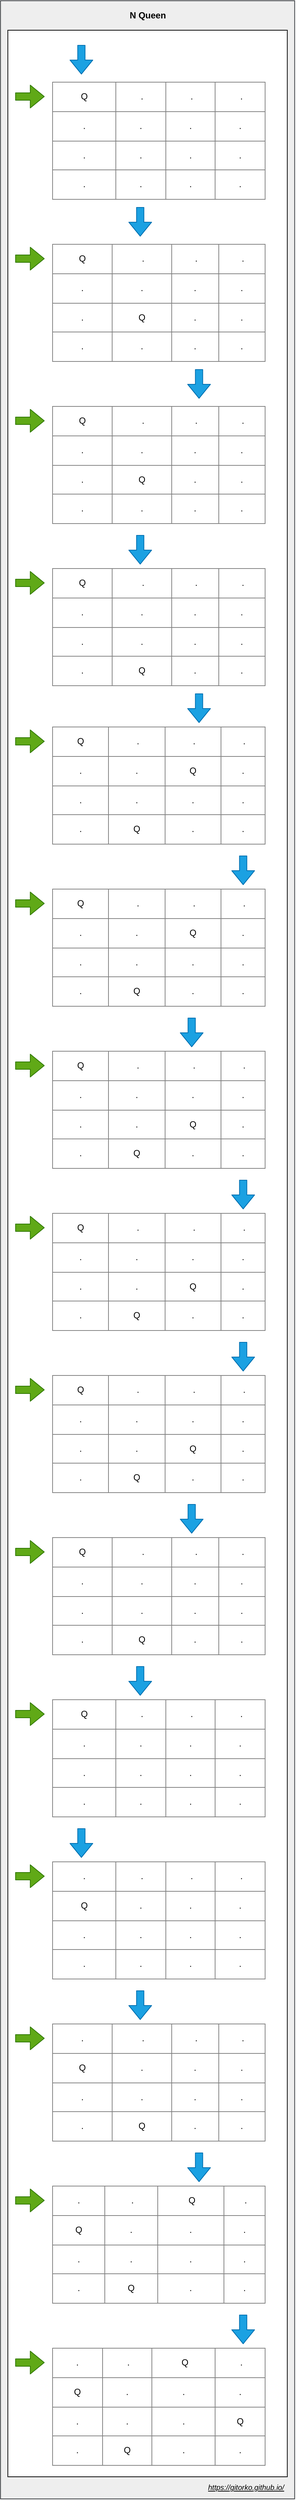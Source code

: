 <mxfile version="12.6.5" type="device"><diagram id="l_gKkpV8gHAn2WTWgXcG" name="Page-1"><mxGraphModel dx="922" dy="1910" grid="1" gridSize="10" guides="1" tooltips="1" connect="1" arrows="1" fold="1" page="1" pageScale="1" pageWidth="500" pageHeight="1200" math="0" shadow="0"><root><mxCell id="0"/><mxCell id="1" parent="0"/><mxCell id="aIuIJr7oGPpKrOF1ZkLb-47" value="" style="rounded=0;whiteSpace=wrap;html=1;fillColor=#eeeeee;strokeColor=#36393d;" vertex="1" parent="1"><mxGeometry x="49.67" y="-40" width="400" height="3390" as="geometry"/></mxCell><mxCell id="aIuIJr7oGPpKrOF1ZkLb-46" value="" style="rounded=0;whiteSpace=wrap;html=1;" vertex="1" parent="1"><mxGeometry x="59.67" width="380" height="3320" as="geometry"/></mxCell><mxCell id="OYWhIVPoLaPDVIx-nMd9-1" value="&lt;table border=&quot;1&quot; width=&quot;100%&quot; style=&quot;width: 100% ; height: 100% ; border-collapse: collapse&quot;&gt;&lt;tbody&gt;&lt;tr&gt;&lt;td align=&quot;center&quot;&gt;Q&lt;/td&gt;&lt;td style=&quot;text-align: center&quot;&gt;&amp;nbsp;.&lt;/td&gt;&lt;td style=&quot;text-align: center&quot;&gt;&amp;nbsp;.&lt;/td&gt;&lt;td style=&quot;text-align: center&quot;&gt;&amp;nbsp;.&lt;/td&gt;&lt;/tr&gt;&lt;tr&gt;&lt;td align=&quot;center&quot;&gt;.&lt;/td&gt;&lt;td style=&quot;text-align: center&quot;&gt;.&lt;/td&gt;&lt;td style=&quot;text-align: center&quot;&gt;.&lt;/td&gt;&lt;td style=&quot;text-align: center&quot;&gt;.&lt;/td&gt;&lt;/tr&gt;&lt;tr&gt;&lt;td style=&quot;text-align: center&quot;&gt;.&lt;/td&gt;&lt;td style=&quot;text-align: center&quot;&gt;.&lt;/td&gt;&lt;td style=&quot;text-align: center&quot;&gt;.&lt;/td&gt;&lt;td style=&quot;text-align: center&quot;&gt;.&lt;/td&gt;&lt;/tr&gt;&lt;tr&gt;&lt;td style=&quot;text-align: center&quot;&gt;.&lt;/td&gt;&lt;td style=&quot;text-align: center&quot;&gt;.&lt;/td&gt;&lt;td style=&quot;text-align: center&quot;&gt;.&lt;/td&gt;&lt;td style=&quot;text-align: center&quot;&gt;.&lt;/td&gt;&lt;/tr&gt;&lt;/tbody&gt;&lt;/table&gt;" style="text;html=1;strokeColor=none;fillColor=none;overflow=fill;" parent="1" vertex="1"><mxGeometry x="119.67" y="70" width="290" height="160" as="geometry"/></mxCell><mxCell id="32xTqW1vsjAAkimX4aer-9" value="N Queen" style="text;html=1;strokeColor=none;fillColor=none;align=center;verticalAlign=middle;whiteSpace=wrap;rounded=0;fontStyle=1" parent="1" vertex="1"><mxGeometry x="204.67" y="-30" width="90" height="20" as="geometry"/></mxCell><UserObject label="&lt;font style=&quot;font-size: 10px&quot;&gt;&lt;i&gt;&lt;u&gt;https://gitorko.github.io/&lt;/u&gt;&lt;/i&gt;&lt;/font&gt;" link="https://gitorko.github.io/" id="32xTqW1vsjAAkimX4aer-10"><mxCell style="text;html=1;" parent="1" vertex="1"><mxGeometry x="329.67" y="3320" width="110" height="30" as="geometry"/></mxCell></UserObject><mxCell id="aIuIJr7oGPpKrOF1ZkLb-1" value="" style="shape=flexArrow;endArrow=classic;html=1;fillColor=#1ba1e2;strokeColor=#006EAF;" edge="1" parent="1"><mxGeometry width="50" height="50" relative="1" as="geometry"><mxPoint x="159.67" y="20" as="sourcePoint"/><mxPoint x="159.67" y="60" as="targetPoint"/></mxGeometry></mxCell><mxCell id="aIuIJr7oGPpKrOF1ZkLb-2" value="" style="shape=flexArrow;endArrow=classic;html=1;fillColor=#60a917;strokeColor=#2D7600;" edge="1" parent="1"><mxGeometry width="50" height="50" relative="1" as="geometry"><mxPoint x="69.67" y="90" as="sourcePoint"/><mxPoint x="109.67" y="90" as="targetPoint"/></mxGeometry></mxCell><mxCell id="aIuIJr7oGPpKrOF1ZkLb-3" value="&lt;table border=&quot;1&quot; width=&quot;100%&quot; style=&quot;width: 100% ; height: 100% ; border-collapse: collapse&quot;&gt;&lt;tbody&gt;&lt;tr&gt;&lt;td align=&quot;center&quot;&gt;Q&lt;/td&gt;&lt;td style=&quot;text-align: center&quot;&gt;&amp;nbsp;.&lt;/td&gt;&lt;td style=&quot;text-align: center&quot;&gt;&amp;nbsp;.&lt;/td&gt;&lt;td style=&quot;text-align: center&quot;&gt;&amp;nbsp;.&lt;/td&gt;&lt;/tr&gt;&lt;tr&gt;&lt;td align=&quot;center&quot;&gt;.&lt;/td&gt;&lt;td style=&quot;text-align: center&quot;&gt;.&lt;/td&gt;&lt;td style=&quot;text-align: center&quot;&gt;.&lt;/td&gt;&lt;td style=&quot;text-align: center&quot;&gt;.&lt;/td&gt;&lt;/tr&gt;&lt;tr&gt;&lt;td style=&quot;text-align: center&quot;&gt;.&lt;/td&gt;&lt;td style=&quot;text-align: center&quot;&gt;Q&lt;/td&gt;&lt;td style=&quot;text-align: center&quot;&gt;.&lt;/td&gt;&lt;td style=&quot;text-align: center&quot;&gt;.&lt;/td&gt;&lt;/tr&gt;&lt;tr&gt;&lt;td style=&quot;text-align: center&quot;&gt;.&lt;/td&gt;&lt;td style=&quot;text-align: center&quot;&gt;.&lt;/td&gt;&lt;td style=&quot;text-align: center&quot;&gt;.&lt;/td&gt;&lt;td style=&quot;text-align: center&quot;&gt;.&lt;/td&gt;&lt;/tr&gt;&lt;/tbody&gt;&lt;/table&gt;" style="text;html=1;strokeColor=none;fillColor=none;overflow=fill;" vertex="1" parent="1"><mxGeometry x="119.67" y="290" width="290" height="160" as="geometry"/></mxCell><mxCell id="aIuIJr7oGPpKrOF1ZkLb-5" value="" style="shape=flexArrow;endArrow=classic;html=1;fillColor=#1ba1e2;strokeColor=#006EAF;" edge="1" parent="1"><mxGeometry width="50" height="50" relative="1" as="geometry"><mxPoint x="239.67" y="240" as="sourcePoint"/><mxPoint x="239.67" y="280" as="targetPoint"/></mxGeometry></mxCell><mxCell id="aIuIJr7oGPpKrOF1ZkLb-6" value="" style="shape=flexArrow;endArrow=classic;html=1;fillColor=#60a917;strokeColor=#2D7600;" edge="1" parent="1"><mxGeometry width="50" height="50" relative="1" as="geometry"><mxPoint x="69.67" y="310" as="sourcePoint"/><mxPoint x="109.67" y="310" as="targetPoint"/></mxGeometry></mxCell><mxCell id="aIuIJr7oGPpKrOF1ZkLb-7" value="&lt;table border=&quot;1&quot; width=&quot;100%&quot; style=&quot;width: 100% ; height: 100% ; border-collapse: collapse&quot;&gt;&lt;tbody&gt;&lt;tr&gt;&lt;td align=&quot;center&quot;&gt;Q&lt;/td&gt;&lt;td style=&quot;text-align: center&quot;&gt;&amp;nbsp;.&lt;/td&gt;&lt;td style=&quot;text-align: center&quot;&gt;&amp;nbsp;.&lt;/td&gt;&lt;td style=&quot;text-align: center&quot;&gt;&amp;nbsp;.&lt;/td&gt;&lt;/tr&gt;&lt;tr&gt;&lt;td align=&quot;center&quot;&gt;.&lt;/td&gt;&lt;td style=&quot;text-align: center&quot;&gt;.&lt;/td&gt;&lt;td style=&quot;text-align: center&quot;&gt;.&lt;/td&gt;&lt;td style=&quot;text-align: center&quot;&gt;.&lt;/td&gt;&lt;/tr&gt;&lt;tr&gt;&lt;td style=&quot;text-align: center&quot;&gt;.&lt;/td&gt;&lt;td style=&quot;text-align: center&quot;&gt;Q&lt;/td&gt;&lt;td style=&quot;text-align: center&quot;&gt;.&lt;/td&gt;&lt;td style=&quot;text-align: center&quot;&gt;.&lt;/td&gt;&lt;/tr&gt;&lt;tr&gt;&lt;td style=&quot;text-align: center&quot;&gt;.&lt;/td&gt;&lt;td style=&quot;text-align: center&quot;&gt;.&lt;/td&gt;&lt;td style=&quot;text-align: center&quot;&gt;.&lt;/td&gt;&lt;td style=&quot;text-align: center&quot;&gt;.&lt;/td&gt;&lt;/tr&gt;&lt;/tbody&gt;&lt;/table&gt;" style="text;html=1;strokeColor=none;fillColor=none;overflow=fill;" vertex="1" parent="1"><mxGeometry x="119.67" y="510" width="290" height="160" as="geometry"/></mxCell><mxCell id="aIuIJr7oGPpKrOF1ZkLb-8" value="" style="shape=flexArrow;endArrow=classic;html=1;fillColor=#1ba1e2;strokeColor=#006EAF;" edge="1" parent="1"><mxGeometry width="50" height="50" relative="1" as="geometry"><mxPoint x="319.67" y="460" as="sourcePoint"/><mxPoint x="319.67" y="500" as="targetPoint"/></mxGeometry></mxCell><mxCell id="aIuIJr7oGPpKrOF1ZkLb-9" value="" style="shape=flexArrow;endArrow=classic;html=1;fillColor=#60a917;strokeColor=#2D7600;" edge="1" parent="1"><mxGeometry width="50" height="50" relative="1" as="geometry"><mxPoint x="69.67" y="530" as="sourcePoint"/><mxPoint x="109.67" y="530" as="targetPoint"/></mxGeometry></mxCell><mxCell id="aIuIJr7oGPpKrOF1ZkLb-10" value="&lt;table border=&quot;1&quot; width=&quot;100%&quot; style=&quot;width: 100% ; height: 100% ; border-collapse: collapse&quot;&gt;&lt;tbody&gt;&lt;tr&gt;&lt;td align=&quot;center&quot;&gt;Q&lt;/td&gt;&lt;td style=&quot;text-align: center&quot;&gt;&amp;nbsp;.&lt;/td&gt;&lt;td style=&quot;text-align: center&quot;&gt;&amp;nbsp;.&lt;/td&gt;&lt;td style=&quot;text-align: center&quot;&gt;&amp;nbsp;.&lt;/td&gt;&lt;/tr&gt;&lt;tr&gt;&lt;td align=&quot;center&quot;&gt;.&lt;/td&gt;&lt;td style=&quot;text-align: center&quot;&gt;.&lt;/td&gt;&lt;td style=&quot;text-align: center&quot;&gt;.&lt;/td&gt;&lt;td style=&quot;text-align: center&quot;&gt;.&lt;/td&gt;&lt;/tr&gt;&lt;tr&gt;&lt;td style=&quot;text-align: center&quot;&gt;.&lt;/td&gt;&lt;td style=&quot;text-align: center&quot;&gt;.&lt;/td&gt;&lt;td style=&quot;text-align: center&quot;&gt;.&lt;/td&gt;&lt;td style=&quot;text-align: center&quot;&gt;.&lt;/td&gt;&lt;/tr&gt;&lt;tr&gt;&lt;td style=&quot;text-align: center&quot;&gt;.&lt;/td&gt;&lt;td style=&quot;text-align: center&quot;&gt;Q&lt;/td&gt;&lt;td style=&quot;text-align: center&quot;&gt;.&lt;/td&gt;&lt;td style=&quot;text-align: center&quot;&gt;.&lt;/td&gt;&lt;/tr&gt;&lt;/tbody&gt;&lt;/table&gt;" style="text;html=1;strokeColor=none;fillColor=none;overflow=fill;" vertex="1" parent="1"><mxGeometry x="119.67" y="730" width="290" height="160" as="geometry"/></mxCell><mxCell id="aIuIJr7oGPpKrOF1ZkLb-11" value="" style="shape=flexArrow;endArrow=classic;html=1;fillColor=#1ba1e2;strokeColor=#006EAF;" edge="1" parent="1"><mxGeometry width="50" height="50" relative="1" as="geometry"><mxPoint x="239.67" y="685" as="sourcePoint"/><mxPoint x="239.67" y="725" as="targetPoint"/></mxGeometry></mxCell><mxCell id="aIuIJr7oGPpKrOF1ZkLb-12" value="" style="shape=flexArrow;endArrow=classic;html=1;fillColor=#60a917;strokeColor=#2D7600;" edge="1" parent="1"><mxGeometry width="50" height="50" relative="1" as="geometry"><mxPoint x="69.67" y="750" as="sourcePoint"/><mxPoint x="109.67" y="750" as="targetPoint"/></mxGeometry></mxCell><mxCell id="aIuIJr7oGPpKrOF1ZkLb-13" value="&lt;table border=&quot;1&quot; width=&quot;100%&quot; style=&quot;width: 100% ; height: 100% ; border-collapse: collapse&quot;&gt;&lt;tbody&gt;&lt;tr&gt;&lt;td align=&quot;center&quot;&gt;Q&lt;/td&gt;&lt;td style=&quot;text-align: center&quot;&gt;&amp;nbsp;.&lt;/td&gt;&lt;td style=&quot;text-align: center&quot;&gt;&amp;nbsp;.&lt;/td&gt;&lt;td style=&quot;text-align: center&quot;&gt;&amp;nbsp;.&lt;/td&gt;&lt;/tr&gt;&lt;tr&gt;&lt;td align=&quot;center&quot;&gt;.&lt;/td&gt;&lt;td style=&quot;text-align: center&quot;&gt;.&lt;/td&gt;&lt;td style=&quot;text-align: center&quot;&gt;Q&lt;/td&gt;&lt;td style=&quot;text-align: center&quot;&gt;.&lt;/td&gt;&lt;/tr&gt;&lt;tr&gt;&lt;td style=&quot;text-align: center&quot;&gt;.&lt;/td&gt;&lt;td style=&quot;text-align: center&quot;&gt;.&lt;/td&gt;&lt;td style=&quot;text-align: center&quot;&gt;.&lt;/td&gt;&lt;td style=&quot;text-align: center&quot;&gt;.&lt;/td&gt;&lt;/tr&gt;&lt;tr&gt;&lt;td style=&quot;text-align: center&quot;&gt;.&lt;/td&gt;&lt;td style=&quot;text-align: center&quot;&gt;Q&lt;/td&gt;&lt;td style=&quot;text-align: center&quot;&gt;.&lt;/td&gt;&lt;td style=&quot;text-align: center&quot;&gt;.&lt;/td&gt;&lt;/tr&gt;&lt;/tbody&gt;&lt;/table&gt;" style="text;html=1;strokeColor=none;fillColor=none;overflow=fill;" vertex="1" parent="1"><mxGeometry x="119.67" y="945" width="290" height="160" as="geometry"/></mxCell><mxCell id="aIuIJr7oGPpKrOF1ZkLb-14" value="" style="shape=flexArrow;endArrow=classic;html=1;fillColor=#1ba1e2;strokeColor=#006EAF;" edge="1" parent="1"><mxGeometry width="50" height="50" relative="1" as="geometry"><mxPoint x="319.67" y="900" as="sourcePoint"/><mxPoint x="319.67" y="940" as="targetPoint"/></mxGeometry></mxCell><mxCell id="aIuIJr7oGPpKrOF1ZkLb-15" value="" style="shape=flexArrow;endArrow=classic;html=1;fillColor=#60a917;strokeColor=#2D7600;" edge="1" parent="1"><mxGeometry width="50" height="50" relative="1" as="geometry"><mxPoint x="69.67" y="965" as="sourcePoint"/><mxPoint x="109.67" y="965" as="targetPoint"/></mxGeometry></mxCell><mxCell id="aIuIJr7oGPpKrOF1ZkLb-16" value="&lt;table border=&quot;1&quot; width=&quot;100%&quot; style=&quot;width: 100% ; height: 100% ; border-collapse: collapse&quot;&gt;&lt;tbody&gt;&lt;tr&gt;&lt;td align=&quot;center&quot;&gt;Q&lt;/td&gt;&lt;td style=&quot;text-align: center&quot;&gt;&amp;nbsp;.&lt;/td&gt;&lt;td style=&quot;text-align: center&quot;&gt;&amp;nbsp;.&lt;/td&gt;&lt;td style=&quot;text-align: center&quot;&gt;&amp;nbsp;.&lt;/td&gt;&lt;/tr&gt;&lt;tr&gt;&lt;td align=&quot;center&quot;&gt;.&lt;/td&gt;&lt;td style=&quot;text-align: center&quot;&gt;.&lt;/td&gt;&lt;td style=&quot;text-align: center&quot;&gt;Q&lt;/td&gt;&lt;td style=&quot;text-align: center&quot;&gt;.&lt;/td&gt;&lt;/tr&gt;&lt;tr&gt;&lt;td style=&quot;text-align: center&quot;&gt;.&lt;/td&gt;&lt;td style=&quot;text-align: center&quot;&gt;.&lt;/td&gt;&lt;td style=&quot;text-align: center&quot;&gt;.&lt;/td&gt;&lt;td style=&quot;text-align: center&quot;&gt;.&lt;/td&gt;&lt;/tr&gt;&lt;tr&gt;&lt;td style=&quot;text-align: center&quot;&gt;.&lt;/td&gt;&lt;td style=&quot;text-align: center&quot;&gt;Q&lt;/td&gt;&lt;td style=&quot;text-align: center&quot;&gt;.&lt;/td&gt;&lt;td style=&quot;text-align: center&quot;&gt;.&lt;/td&gt;&lt;/tr&gt;&lt;/tbody&gt;&lt;/table&gt;" style="text;html=1;strokeColor=none;fillColor=none;overflow=fill;" vertex="1" parent="1"><mxGeometry x="119.67" y="1165" width="290" height="160" as="geometry"/></mxCell><mxCell id="aIuIJr7oGPpKrOF1ZkLb-17" value="" style="shape=flexArrow;endArrow=classic;html=1;fillColor=#1ba1e2;strokeColor=#006EAF;" edge="1" parent="1"><mxGeometry width="50" height="50" relative="1" as="geometry"><mxPoint x="379.67" y="1120" as="sourcePoint"/><mxPoint x="379.67" y="1160" as="targetPoint"/></mxGeometry></mxCell><mxCell id="aIuIJr7oGPpKrOF1ZkLb-18" value="" style="shape=flexArrow;endArrow=classic;html=1;fillColor=#60a917;strokeColor=#2D7600;" edge="1" parent="1"><mxGeometry width="50" height="50" relative="1" as="geometry"><mxPoint x="69.67" y="1185" as="sourcePoint"/><mxPoint x="109.67" y="1185" as="targetPoint"/></mxGeometry></mxCell><mxCell id="aIuIJr7oGPpKrOF1ZkLb-19" value="&lt;table border=&quot;1&quot; width=&quot;100%&quot; style=&quot;width: 100% ; height: 100% ; border-collapse: collapse&quot;&gt;&lt;tbody&gt;&lt;tr&gt;&lt;td align=&quot;center&quot;&gt;Q&lt;/td&gt;&lt;td style=&quot;text-align: center&quot;&gt;&amp;nbsp;.&lt;/td&gt;&lt;td style=&quot;text-align: center&quot;&gt;&amp;nbsp;.&lt;/td&gt;&lt;td style=&quot;text-align: center&quot;&gt;&amp;nbsp;.&lt;/td&gt;&lt;/tr&gt;&lt;tr&gt;&lt;td align=&quot;center&quot;&gt;.&lt;/td&gt;&lt;td style=&quot;text-align: center&quot;&gt;.&lt;/td&gt;&lt;td style=&quot;text-align: center&quot;&gt;.&lt;/td&gt;&lt;td style=&quot;text-align: center&quot;&gt;.&lt;/td&gt;&lt;/tr&gt;&lt;tr&gt;&lt;td style=&quot;text-align: center&quot;&gt;.&lt;/td&gt;&lt;td style=&quot;text-align: center&quot;&gt;.&lt;/td&gt;&lt;td style=&quot;text-align: center&quot;&gt;Q&lt;/td&gt;&lt;td style=&quot;text-align: center&quot;&gt;.&lt;/td&gt;&lt;/tr&gt;&lt;tr&gt;&lt;td style=&quot;text-align: center&quot;&gt;.&lt;/td&gt;&lt;td style=&quot;text-align: center&quot;&gt;Q&lt;/td&gt;&lt;td style=&quot;text-align: center&quot;&gt;.&lt;/td&gt;&lt;td style=&quot;text-align: center&quot;&gt;.&lt;/td&gt;&lt;/tr&gt;&lt;/tbody&gt;&lt;/table&gt;" style="text;html=1;strokeColor=none;fillColor=none;overflow=fill;" vertex="1" parent="1"><mxGeometry x="119.67" y="1385" width="290" height="160" as="geometry"/></mxCell><mxCell id="aIuIJr7oGPpKrOF1ZkLb-20" value="" style="shape=flexArrow;endArrow=classic;html=1;fillColor=#1ba1e2;strokeColor=#006EAF;" edge="1" parent="1"><mxGeometry width="50" height="50" relative="1" as="geometry"><mxPoint x="309.67" y="1340" as="sourcePoint"/><mxPoint x="309.67" y="1380" as="targetPoint"/></mxGeometry></mxCell><mxCell id="aIuIJr7oGPpKrOF1ZkLb-21" value="" style="shape=flexArrow;endArrow=classic;html=1;fillColor=#60a917;strokeColor=#2D7600;" edge="1" parent="1"><mxGeometry width="50" height="50" relative="1" as="geometry"><mxPoint x="69.67" y="1405" as="sourcePoint"/><mxPoint x="109.67" y="1405" as="targetPoint"/></mxGeometry></mxCell><mxCell id="aIuIJr7oGPpKrOF1ZkLb-22" value="&lt;table border=&quot;1&quot; width=&quot;100%&quot; style=&quot;width: 100% ; height: 100% ; border-collapse: collapse&quot;&gt;&lt;tbody&gt;&lt;tr&gt;&lt;td align=&quot;center&quot;&gt;Q&lt;/td&gt;&lt;td style=&quot;text-align: center&quot;&gt;&amp;nbsp;.&lt;/td&gt;&lt;td style=&quot;text-align: center&quot;&gt;&amp;nbsp;.&lt;/td&gt;&lt;td style=&quot;text-align: center&quot;&gt;&amp;nbsp;.&lt;/td&gt;&lt;/tr&gt;&lt;tr&gt;&lt;td align=&quot;center&quot;&gt;.&lt;/td&gt;&lt;td style=&quot;text-align: center&quot;&gt;.&lt;/td&gt;&lt;td style=&quot;text-align: center&quot;&gt;.&lt;/td&gt;&lt;td style=&quot;text-align: center&quot;&gt;.&lt;/td&gt;&lt;/tr&gt;&lt;tr&gt;&lt;td style=&quot;text-align: center&quot;&gt;.&lt;/td&gt;&lt;td style=&quot;text-align: center&quot;&gt;.&lt;/td&gt;&lt;td style=&quot;text-align: center&quot;&gt;Q&lt;/td&gt;&lt;td style=&quot;text-align: center&quot;&gt;.&lt;/td&gt;&lt;/tr&gt;&lt;tr&gt;&lt;td style=&quot;text-align: center&quot;&gt;.&lt;/td&gt;&lt;td style=&quot;text-align: center&quot;&gt;Q&lt;/td&gt;&lt;td style=&quot;text-align: center&quot;&gt;.&lt;/td&gt;&lt;td style=&quot;text-align: center&quot;&gt;.&lt;/td&gt;&lt;/tr&gt;&lt;/tbody&gt;&lt;/table&gt;" style="text;html=1;strokeColor=none;fillColor=none;overflow=fill;" vertex="1" parent="1"><mxGeometry x="119.67" y="1605" width="290" height="160" as="geometry"/></mxCell><mxCell id="aIuIJr7oGPpKrOF1ZkLb-23" value="" style="shape=flexArrow;endArrow=classic;html=1;fillColor=#1ba1e2;strokeColor=#006EAF;" edge="1" parent="1"><mxGeometry width="50" height="50" relative="1" as="geometry"><mxPoint x="379.67" y="1560" as="sourcePoint"/><mxPoint x="379.67" y="1600" as="targetPoint"/></mxGeometry></mxCell><mxCell id="aIuIJr7oGPpKrOF1ZkLb-24" value="" style="shape=flexArrow;endArrow=classic;html=1;fillColor=#60a917;strokeColor=#2D7600;" edge="1" parent="1"><mxGeometry width="50" height="50" relative="1" as="geometry"><mxPoint x="69.67" y="1625" as="sourcePoint"/><mxPoint x="109.67" y="1625" as="targetPoint"/></mxGeometry></mxCell><mxCell id="aIuIJr7oGPpKrOF1ZkLb-25" value="&lt;table border=&quot;1&quot; width=&quot;100%&quot; style=&quot;width: 100% ; height: 100% ; border-collapse: collapse&quot;&gt;&lt;tbody&gt;&lt;tr&gt;&lt;td align=&quot;center&quot;&gt;Q&lt;/td&gt;&lt;td style=&quot;text-align: center&quot;&gt;&amp;nbsp;.&lt;/td&gt;&lt;td style=&quot;text-align: center&quot;&gt;&amp;nbsp;.&lt;/td&gt;&lt;td style=&quot;text-align: center&quot;&gt;&amp;nbsp;.&lt;/td&gt;&lt;/tr&gt;&lt;tr&gt;&lt;td align=&quot;center&quot;&gt;.&lt;/td&gt;&lt;td style=&quot;text-align: center&quot;&gt;.&lt;/td&gt;&lt;td style=&quot;text-align: center&quot;&gt;.&lt;/td&gt;&lt;td style=&quot;text-align: center&quot;&gt;.&lt;/td&gt;&lt;/tr&gt;&lt;tr&gt;&lt;td style=&quot;text-align: center&quot;&gt;.&lt;/td&gt;&lt;td style=&quot;text-align: center&quot;&gt;.&lt;/td&gt;&lt;td style=&quot;text-align: center&quot;&gt;Q&lt;/td&gt;&lt;td style=&quot;text-align: center&quot;&gt;.&lt;/td&gt;&lt;/tr&gt;&lt;tr&gt;&lt;td style=&quot;text-align: center&quot;&gt;.&lt;/td&gt;&lt;td style=&quot;text-align: center&quot;&gt;Q&lt;/td&gt;&lt;td style=&quot;text-align: center&quot;&gt;.&lt;/td&gt;&lt;td style=&quot;text-align: center&quot;&gt;.&lt;/td&gt;&lt;/tr&gt;&lt;/tbody&gt;&lt;/table&gt;" style="text;html=1;strokeColor=none;fillColor=none;overflow=fill;" vertex="1" parent="1"><mxGeometry x="119.67" y="1825" width="290" height="160" as="geometry"/></mxCell><mxCell id="aIuIJr7oGPpKrOF1ZkLb-26" value="" style="shape=flexArrow;endArrow=classic;html=1;fillColor=#1ba1e2;strokeColor=#006EAF;" edge="1" parent="1"><mxGeometry width="50" height="50" relative="1" as="geometry"><mxPoint x="379.67" y="1780" as="sourcePoint"/><mxPoint x="379.67" y="1820" as="targetPoint"/></mxGeometry></mxCell><mxCell id="aIuIJr7oGPpKrOF1ZkLb-27" value="" style="shape=flexArrow;endArrow=classic;html=1;fillColor=#60a917;strokeColor=#2D7600;" edge="1" parent="1"><mxGeometry width="50" height="50" relative="1" as="geometry"><mxPoint x="69.67" y="1845" as="sourcePoint"/><mxPoint x="109.67" y="1845" as="targetPoint"/></mxGeometry></mxCell><mxCell id="aIuIJr7oGPpKrOF1ZkLb-28" value="&lt;table border=&quot;1&quot; width=&quot;100%&quot; style=&quot;width: 100% ; height: 100% ; border-collapse: collapse&quot;&gt;&lt;tbody&gt;&lt;tr&gt;&lt;td align=&quot;center&quot;&gt;Q&lt;/td&gt;&lt;td style=&quot;text-align: center&quot;&gt;&amp;nbsp;.&lt;/td&gt;&lt;td style=&quot;text-align: center&quot;&gt;&amp;nbsp;.&lt;/td&gt;&lt;td style=&quot;text-align: center&quot;&gt;&amp;nbsp;.&lt;/td&gt;&lt;/tr&gt;&lt;tr&gt;&lt;td align=&quot;center&quot;&gt;.&lt;/td&gt;&lt;td style=&quot;text-align: center&quot;&gt;.&lt;/td&gt;&lt;td style=&quot;text-align: center&quot;&gt;.&lt;/td&gt;&lt;td style=&quot;text-align: center&quot;&gt;.&lt;/td&gt;&lt;/tr&gt;&lt;tr&gt;&lt;td style=&quot;text-align: center&quot;&gt;.&lt;/td&gt;&lt;td style=&quot;text-align: center&quot;&gt;.&lt;/td&gt;&lt;td style=&quot;text-align: center&quot;&gt;.&lt;/td&gt;&lt;td style=&quot;text-align: center&quot;&gt;.&lt;/td&gt;&lt;/tr&gt;&lt;tr&gt;&lt;td style=&quot;text-align: center&quot;&gt;.&lt;/td&gt;&lt;td style=&quot;text-align: center&quot;&gt;Q&lt;/td&gt;&lt;td style=&quot;text-align: center&quot;&gt;.&lt;/td&gt;&lt;td style=&quot;text-align: center&quot;&gt;.&lt;/td&gt;&lt;/tr&gt;&lt;/tbody&gt;&lt;/table&gt;" style="text;html=1;strokeColor=none;fillColor=none;overflow=fill;" vertex="1" parent="1"><mxGeometry x="119.67" y="2045" width="290" height="160" as="geometry"/></mxCell><mxCell id="aIuIJr7oGPpKrOF1ZkLb-29" value="" style="shape=flexArrow;endArrow=classic;html=1;fillColor=#1ba1e2;strokeColor=#006EAF;" edge="1" parent="1"><mxGeometry width="50" height="50" relative="1" as="geometry"><mxPoint x="309.67" y="2000" as="sourcePoint"/><mxPoint x="309.67" y="2040" as="targetPoint"/></mxGeometry></mxCell><mxCell id="aIuIJr7oGPpKrOF1ZkLb-30" value="" style="shape=flexArrow;endArrow=classic;html=1;fillColor=#60a917;strokeColor=#2D7600;" edge="1" parent="1"><mxGeometry width="50" height="50" relative="1" as="geometry"><mxPoint x="69.67" y="2065" as="sourcePoint"/><mxPoint x="109.67" y="2065" as="targetPoint"/></mxGeometry></mxCell><mxCell id="aIuIJr7oGPpKrOF1ZkLb-31" value="&lt;table border=&quot;1&quot; width=&quot;100%&quot; style=&quot;width: 100% ; height: 100% ; border-collapse: collapse&quot;&gt;&lt;tbody&gt;&lt;tr&gt;&lt;td align=&quot;center&quot;&gt;Q&lt;/td&gt;&lt;td style=&quot;text-align: center&quot;&gt;&amp;nbsp;.&lt;/td&gt;&lt;td style=&quot;text-align: center&quot;&gt;&amp;nbsp;.&lt;/td&gt;&lt;td style=&quot;text-align: center&quot;&gt;&amp;nbsp;.&lt;/td&gt;&lt;/tr&gt;&lt;tr&gt;&lt;td align=&quot;center&quot;&gt;.&lt;/td&gt;&lt;td style=&quot;text-align: center&quot;&gt;.&lt;/td&gt;&lt;td style=&quot;text-align: center&quot;&gt;.&lt;/td&gt;&lt;td style=&quot;text-align: center&quot;&gt;.&lt;/td&gt;&lt;/tr&gt;&lt;tr&gt;&lt;td style=&quot;text-align: center&quot;&gt;.&lt;/td&gt;&lt;td style=&quot;text-align: center&quot;&gt;.&lt;/td&gt;&lt;td style=&quot;text-align: center&quot;&gt;.&lt;/td&gt;&lt;td style=&quot;text-align: center&quot;&gt;.&lt;/td&gt;&lt;/tr&gt;&lt;tr&gt;&lt;td style=&quot;text-align: center&quot;&gt;.&lt;/td&gt;&lt;td style=&quot;text-align: center&quot;&gt;.&lt;/td&gt;&lt;td style=&quot;text-align: center&quot;&gt;.&lt;/td&gt;&lt;td style=&quot;text-align: center&quot;&gt;.&lt;/td&gt;&lt;/tr&gt;&lt;/tbody&gt;&lt;/table&gt;" style="text;html=1;strokeColor=none;fillColor=none;overflow=fill;" vertex="1" parent="1"><mxGeometry x="119.67" y="2265" width="290" height="160" as="geometry"/></mxCell><mxCell id="aIuIJr7oGPpKrOF1ZkLb-32" value="" style="shape=flexArrow;endArrow=classic;html=1;fillColor=#1ba1e2;strokeColor=#006EAF;" edge="1" parent="1"><mxGeometry width="50" height="50" relative="1" as="geometry"><mxPoint x="239.67" y="2220" as="sourcePoint"/><mxPoint x="239.67" y="2260" as="targetPoint"/></mxGeometry></mxCell><mxCell id="aIuIJr7oGPpKrOF1ZkLb-33" value="" style="shape=flexArrow;endArrow=classic;html=1;fillColor=#60a917;strokeColor=#2D7600;" edge="1" parent="1"><mxGeometry width="50" height="50" relative="1" as="geometry"><mxPoint x="69.67" y="2285" as="sourcePoint"/><mxPoint x="109.67" y="2285" as="targetPoint"/></mxGeometry></mxCell><mxCell id="aIuIJr7oGPpKrOF1ZkLb-34" value="&lt;table border=&quot;1&quot; width=&quot;100%&quot; style=&quot;width: 100% ; height: 100% ; border-collapse: collapse&quot;&gt;&lt;tbody&gt;&lt;tr&gt;&lt;td align=&quot;center&quot;&gt;.&lt;/td&gt;&lt;td style=&quot;text-align: center&quot;&gt;&amp;nbsp;.&lt;/td&gt;&lt;td style=&quot;text-align: center&quot;&gt;&amp;nbsp;.&lt;/td&gt;&lt;td style=&quot;text-align: center&quot;&gt;&amp;nbsp;.&lt;/td&gt;&lt;/tr&gt;&lt;tr&gt;&lt;td align=&quot;center&quot;&gt;Q&lt;/td&gt;&lt;td style=&quot;text-align: center&quot;&gt;.&lt;/td&gt;&lt;td style=&quot;text-align: center&quot;&gt;.&lt;/td&gt;&lt;td style=&quot;text-align: center&quot;&gt;.&lt;/td&gt;&lt;/tr&gt;&lt;tr&gt;&lt;td style=&quot;text-align: center&quot;&gt;.&lt;/td&gt;&lt;td style=&quot;text-align: center&quot;&gt;.&lt;/td&gt;&lt;td style=&quot;text-align: center&quot;&gt;.&lt;/td&gt;&lt;td style=&quot;text-align: center&quot;&gt;.&lt;/td&gt;&lt;/tr&gt;&lt;tr&gt;&lt;td style=&quot;text-align: center&quot;&gt;.&lt;/td&gt;&lt;td style=&quot;text-align: center&quot;&gt;.&lt;/td&gt;&lt;td style=&quot;text-align: center&quot;&gt;.&lt;/td&gt;&lt;td style=&quot;text-align: center&quot;&gt;.&lt;/td&gt;&lt;/tr&gt;&lt;/tbody&gt;&lt;/table&gt;" style="text;html=1;strokeColor=none;fillColor=none;overflow=fill;" vertex="1" parent="1"><mxGeometry x="119.67" y="2485" width="290" height="160" as="geometry"/></mxCell><mxCell id="aIuIJr7oGPpKrOF1ZkLb-35" value="" style="shape=flexArrow;endArrow=classic;html=1;fillColor=#1ba1e2;strokeColor=#006EAF;" edge="1" parent="1"><mxGeometry width="50" height="50" relative="1" as="geometry"><mxPoint x="159.67" y="2440" as="sourcePoint"/><mxPoint x="159.67" y="2480" as="targetPoint"/></mxGeometry></mxCell><mxCell id="aIuIJr7oGPpKrOF1ZkLb-36" value="" style="shape=flexArrow;endArrow=classic;html=1;fillColor=#60a917;strokeColor=#2D7600;" edge="1" parent="1"><mxGeometry width="50" height="50" relative="1" as="geometry"><mxPoint x="69.67" y="2505" as="sourcePoint"/><mxPoint x="109.67" y="2505" as="targetPoint"/></mxGeometry></mxCell><mxCell id="aIuIJr7oGPpKrOF1ZkLb-37" value="&lt;table border=&quot;1&quot; width=&quot;100%&quot; style=&quot;width: 100% ; height: 100% ; border-collapse: collapse&quot;&gt;&lt;tbody&gt;&lt;tr&gt;&lt;td align=&quot;center&quot;&gt;.&lt;/td&gt;&lt;td style=&quot;text-align: center&quot;&gt;&amp;nbsp;.&lt;/td&gt;&lt;td style=&quot;text-align: center&quot;&gt;&amp;nbsp;.&lt;/td&gt;&lt;td style=&quot;text-align: center&quot;&gt;&amp;nbsp;.&lt;/td&gt;&lt;/tr&gt;&lt;tr&gt;&lt;td align=&quot;center&quot;&gt;Q&lt;/td&gt;&lt;td style=&quot;text-align: center&quot;&gt;.&lt;/td&gt;&lt;td style=&quot;text-align: center&quot;&gt;.&lt;/td&gt;&lt;td style=&quot;text-align: center&quot;&gt;.&lt;/td&gt;&lt;/tr&gt;&lt;tr&gt;&lt;td style=&quot;text-align: center&quot;&gt;.&lt;/td&gt;&lt;td style=&quot;text-align: center&quot;&gt;.&lt;/td&gt;&lt;td style=&quot;text-align: center&quot;&gt;.&lt;/td&gt;&lt;td style=&quot;text-align: center&quot;&gt;.&lt;/td&gt;&lt;/tr&gt;&lt;tr&gt;&lt;td style=&quot;text-align: center&quot;&gt;.&lt;/td&gt;&lt;td style=&quot;text-align: center&quot;&gt;Q&lt;/td&gt;&lt;td style=&quot;text-align: center&quot;&gt;.&lt;/td&gt;&lt;td style=&quot;text-align: center&quot;&gt;.&lt;/td&gt;&lt;/tr&gt;&lt;/tbody&gt;&lt;/table&gt;" style="text;html=1;strokeColor=none;fillColor=none;overflow=fill;" vertex="1" parent="1"><mxGeometry x="119.67" y="2705" width="290" height="160" as="geometry"/></mxCell><mxCell id="aIuIJr7oGPpKrOF1ZkLb-38" value="" style="shape=flexArrow;endArrow=classic;html=1;fillColor=#1ba1e2;strokeColor=#006EAF;" edge="1" parent="1"><mxGeometry width="50" height="50" relative="1" as="geometry"><mxPoint x="239.67" y="2660" as="sourcePoint"/><mxPoint x="239.67" y="2700" as="targetPoint"/></mxGeometry></mxCell><mxCell id="aIuIJr7oGPpKrOF1ZkLb-39" value="" style="shape=flexArrow;endArrow=classic;html=1;fillColor=#60a917;strokeColor=#2D7600;" edge="1" parent="1"><mxGeometry width="50" height="50" relative="1" as="geometry"><mxPoint x="69.67" y="2725" as="sourcePoint"/><mxPoint x="109.67" y="2725" as="targetPoint"/></mxGeometry></mxCell><mxCell id="aIuIJr7oGPpKrOF1ZkLb-40" value="&lt;table border=&quot;1&quot; width=&quot;100%&quot; style=&quot;width: 100% ; height: 100% ; border-collapse: collapse&quot;&gt;&lt;tbody&gt;&lt;tr&gt;&lt;td align=&quot;center&quot;&gt;.&lt;/td&gt;&lt;td style=&quot;text-align: center&quot;&gt;&amp;nbsp;.&lt;/td&gt;&lt;td style=&quot;text-align: center&quot;&gt;&amp;nbsp;Q&lt;/td&gt;&lt;td style=&quot;text-align: center&quot;&gt;&amp;nbsp;.&lt;/td&gt;&lt;/tr&gt;&lt;tr&gt;&lt;td align=&quot;center&quot;&gt;Q&lt;/td&gt;&lt;td style=&quot;text-align: center&quot;&gt;.&lt;/td&gt;&lt;td style=&quot;text-align: center&quot;&gt;.&lt;/td&gt;&lt;td style=&quot;text-align: center&quot;&gt;.&lt;/td&gt;&lt;/tr&gt;&lt;tr&gt;&lt;td style=&quot;text-align: center&quot;&gt;.&lt;/td&gt;&lt;td style=&quot;text-align: center&quot;&gt;.&lt;/td&gt;&lt;td style=&quot;text-align: center&quot;&gt;.&lt;/td&gt;&lt;td style=&quot;text-align: center&quot;&gt;.&lt;/td&gt;&lt;/tr&gt;&lt;tr&gt;&lt;td style=&quot;text-align: center&quot;&gt;.&lt;/td&gt;&lt;td style=&quot;text-align: center&quot;&gt;Q&lt;/td&gt;&lt;td style=&quot;text-align: center&quot;&gt;.&lt;/td&gt;&lt;td style=&quot;text-align: center&quot;&gt;.&lt;/td&gt;&lt;/tr&gt;&lt;/tbody&gt;&lt;/table&gt;" style="text;html=1;strokeColor=none;fillColor=none;overflow=fill;" vertex="1" parent="1"><mxGeometry x="119.67" y="2925" width="290" height="160" as="geometry"/></mxCell><mxCell id="aIuIJr7oGPpKrOF1ZkLb-41" value="" style="shape=flexArrow;endArrow=classic;html=1;fillColor=#1ba1e2;strokeColor=#006EAF;" edge="1" parent="1"><mxGeometry width="50" height="50" relative="1" as="geometry"><mxPoint x="319.67" y="2880" as="sourcePoint"/><mxPoint x="319.67" y="2920" as="targetPoint"/></mxGeometry></mxCell><mxCell id="aIuIJr7oGPpKrOF1ZkLb-42" value="" style="shape=flexArrow;endArrow=classic;html=1;fillColor=#60a917;strokeColor=#2D7600;" edge="1" parent="1"><mxGeometry width="50" height="50" relative="1" as="geometry"><mxPoint x="69.67" y="2945" as="sourcePoint"/><mxPoint x="109.67" y="2945" as="targetPoint"/></mxGeometry></mxCell><mxCell id="aIuIJr7oGPpKrOF1ZkLb-43" value="&lt;table border=&quot;1&quot; width=&quot;100%&quot; style=&quot;width: 100% ; height: 100% ; border-collapse: collapse&quot;&gt;&lt;tbody&gt;&lt;tr&gt;&lt;td align=&quot;center&quot;&gt;.&lt;/td&gt;&lt;td style=&quot;text-align: center&quot;&gt;&amp;nbsp;.&lt;/td&gt;&lt;td style=&quot;text-align: center&quot;&gt;&amp;nbsp;Q&lt;/td&gt;&lt;td style=&quot;text-align: center&quot;&gt;&amp;nbsp;.&lt;/td&gt;&lt;/tr&gt;&lt;tr&gt;&lt;td align=&quot;center&quot;&gt;Q&lt;/td&gt;&lt;td style=&quot;text-align: center&quot;&gt;.&lt;/td&gt;&lt;td style=&quot;text-align: center&quot;&gt;.&lt;/td&gt;&lt;td style=&quot;text-align: center&quot;&gt;.&lt;/td&gt;&lt;/tr&gt;&lt;tr&gt;&lt;td style=&quot;text-align: center&quot;&gt;.&lt;/td&gt;&lt;td style=&quot;text-align: center&quot;&gt;.&lt;/td&gt;&lt;td style=&quot;text-align: center&quot;&gt;.&lt;/td&gt;&lt;td style=&quot;text-align: center&quot;&gt;Q&lt;/td&gt;&lt;/tr&gt;&lt;tr&gt;&lt;td style=&quot;text-align: center&quot;&gt;.&lt;/td&gt;&lt;td style=&quot;text-align: center&quot;&gt;Q&lt;/td&gt;&lt;td style=&quot;text-align: center&quot;&gt;.&lt;/td&gt;&lt;td style=&quot;text-align: center&quot;&gt;.&lt;/td&gt;&lt;/tr&gt;&lt;/tbody&gt;&lt;/table&gt;" style="text;html=1;strokeColor=none;fillColor=none;overflow=fill;" vertex="1" parent="1"><mxGeometry x="119.67" y="3145" width="290" height="160" as="geometry"/></mxCell><mxCell id="aIuIJr7oGPpKrOF1ZkLb-44" value="" style="shape=flexArrow;endArrow=classic;html=1;fillColor=#1ba1e2;strokeColor=#006EAF;" edge="1" parent="1"><mxGeometry width="50" height="50" relative="1" as="geometry"><mxPoint x="379.67" y="3100" as="sourcePoint"/><mxPoint x="379.67" y="3140" as="targetPoint"/></mxGeometry></mxCell><mxCell id="aIuIJr7oGPpKrOF1ZkLb-45" value="" style="shape=flexArrow;endArrow=classic;html=1;fillColor=#60a917;strokeColor=#2D7600;" edge="1" parent="1"><mxGeometry width="50" height="50" relative="1" as="geometry"><mxPoint x="69.67" y="3165" as="sourcePoint"/><mxPoint x="109.67" y="3165" as="targetPoint"/></mxGeometry></mxCell></root></mxGraphModel></diagram></mxfile>